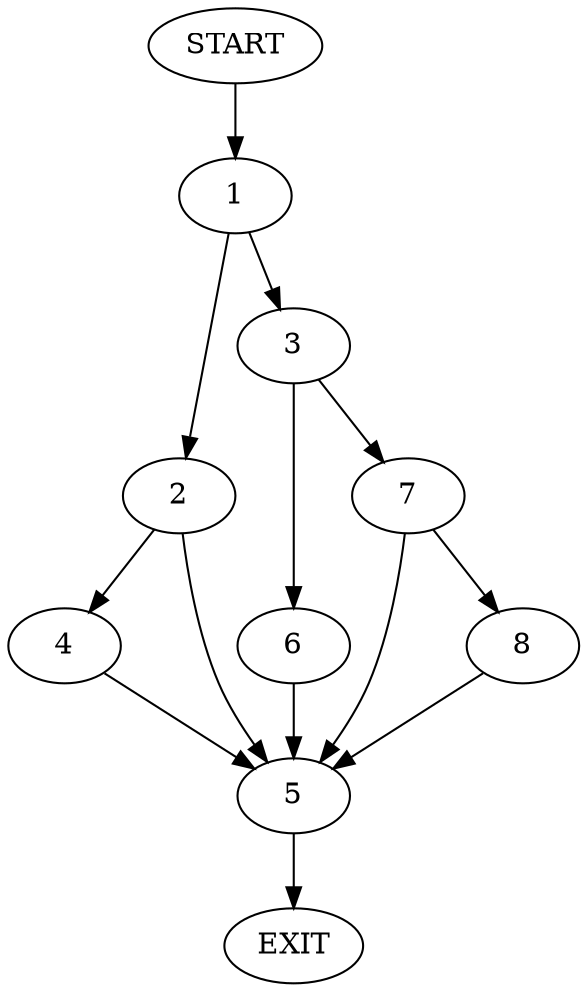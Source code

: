 digraph {
0 [label="START"]
9 [label="EXIT"]
0 -> 1
1 -> 2
1 -> 3
2 -> 4
2 -> 5
3 -> 6
3 -> 7
4 -> 5
5 -> 9
7 -> 8
7 -> 5
6 -> 5
8 -> 5
}
